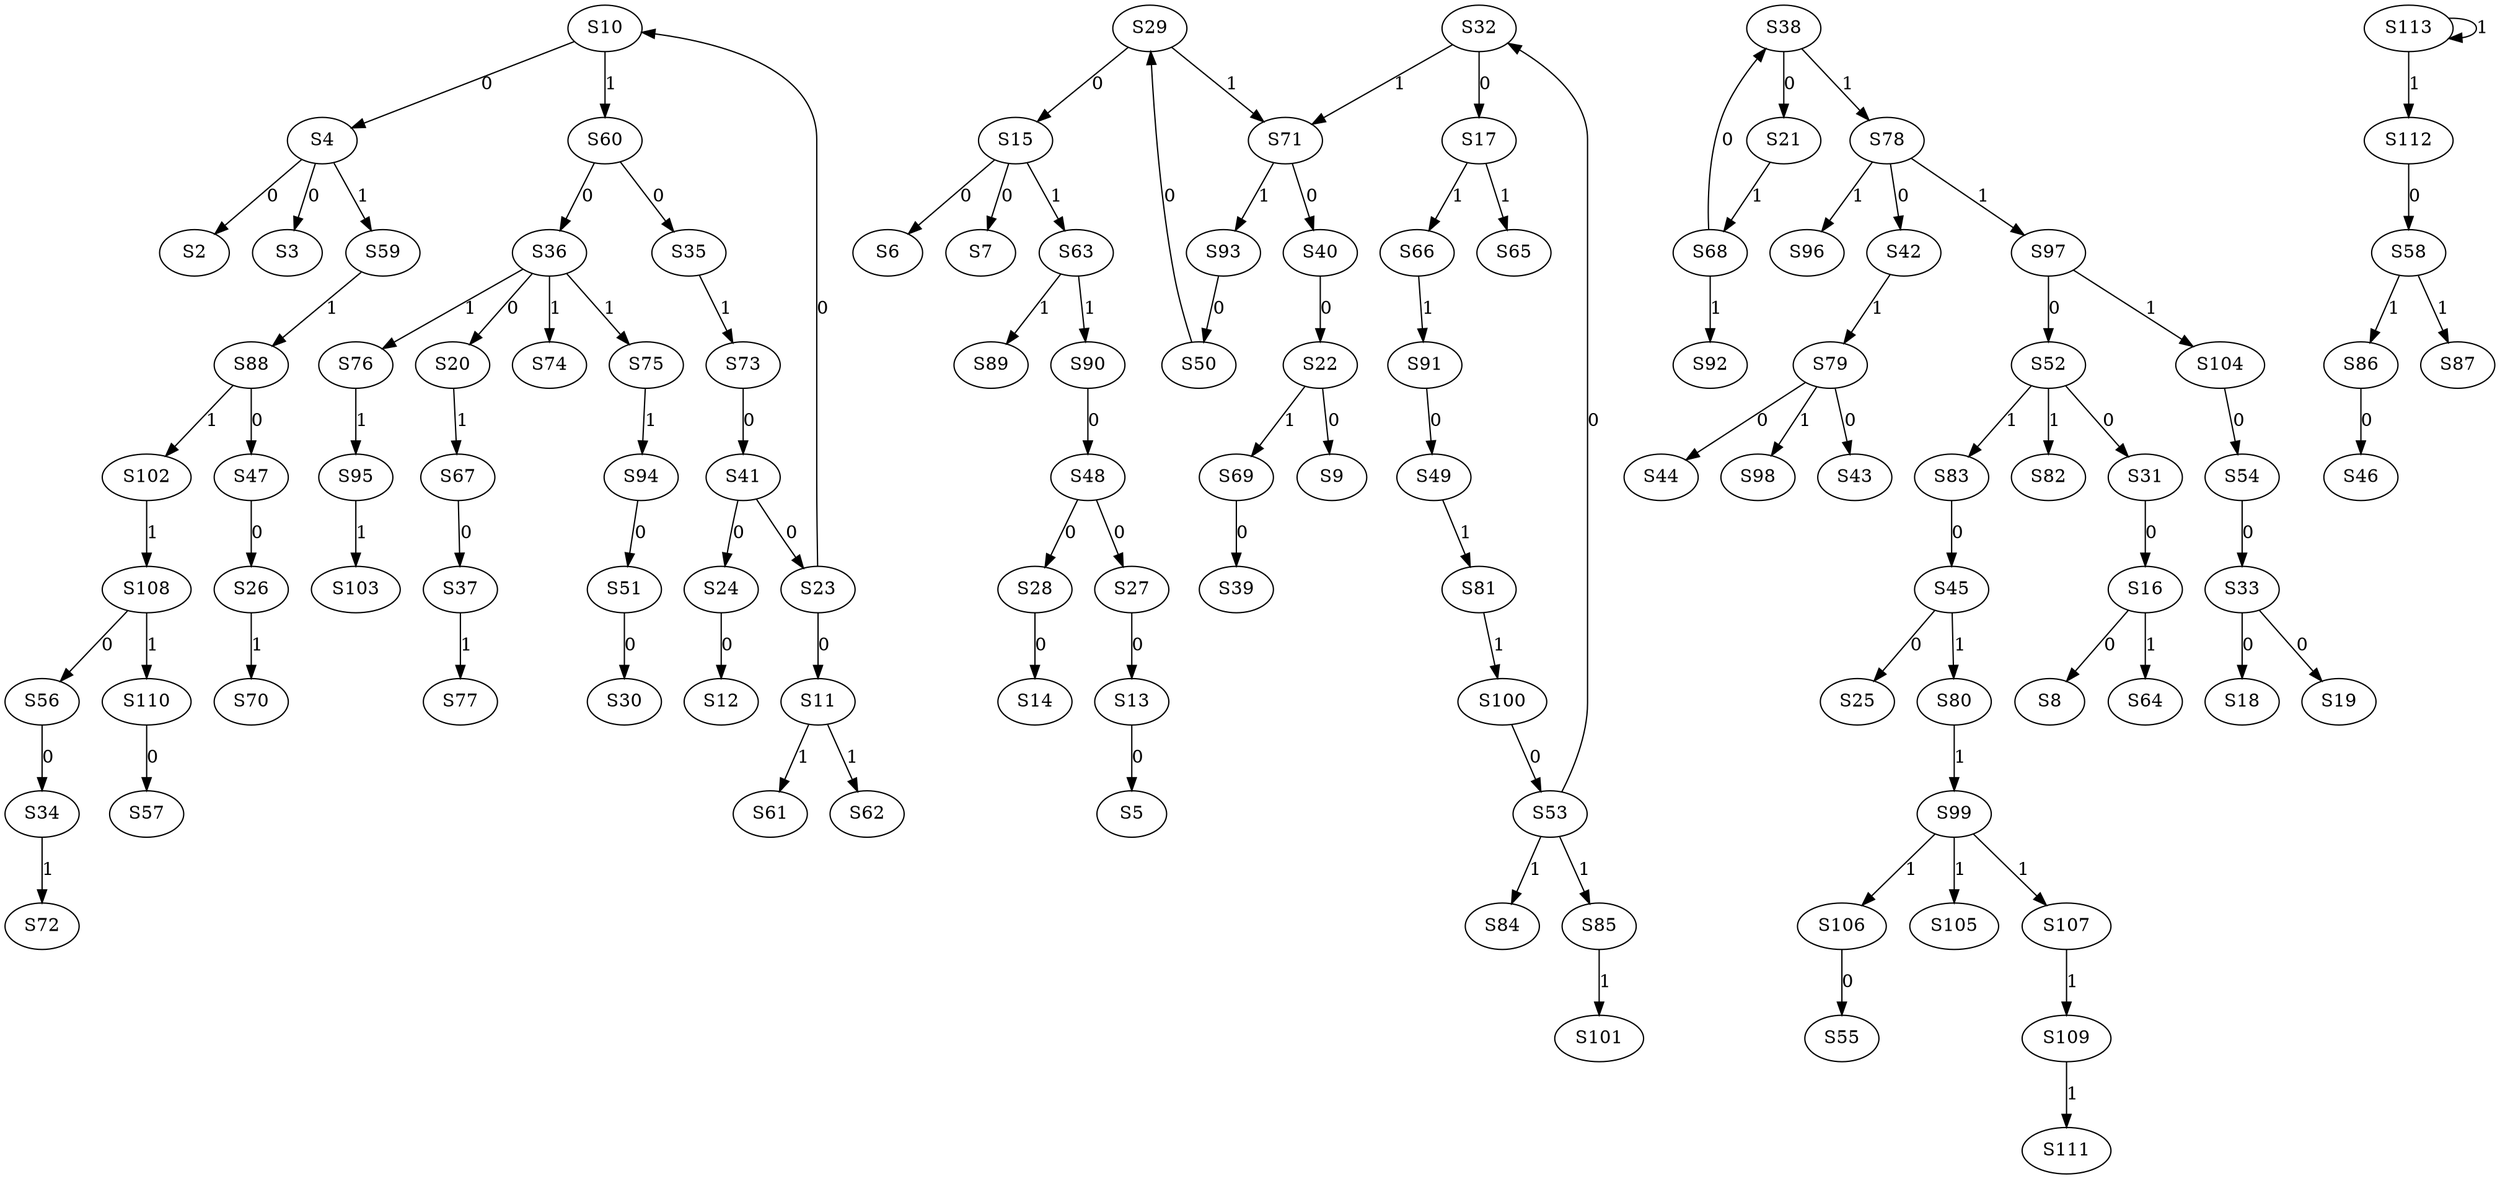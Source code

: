 strict digraph {
	S4 -> S2 [ label = 0 ];
	S4 -> S3 [ label = 0 ];
	S10 -> S4 [ label = 0 ];
	S13 -> S5 [ label = 0 ];
	S15 -> S6 [ label = 0 ];
	S15 -> S7 [ label = 0 ];
	S16 -> S8 [ label = 0 ];
	S22 -> S9 [ label = 0 ];
	S23 -> S10 [ label = 0 ];
	S23 -> S11 [ label = 0 ];
	S24 -> S12 [ label = 0 ];
	S27 -> S13 [ label = 0 ];
	S28 -> S14 [ label = 0 ];
	S29 -> S15 [ label = 0 ];
	S31 -> S16 [ label = 0 ];
	S32 -> S17 [ label = 0 ];
	S33 -> S18 [ label = 0 ];
	S33 -> S19 [ label = 0 ];
	S36 -> S20 [ label = 0 ];
	S38 -> S21 [ label = 0 ];
	S40 -> S22 [ label = 0 ];
	S41 -> S23 [ label = 0 ];
	S41 -> S24 [ label = 0 ];
	S45 -> S25 [ label = 0 ];
	S47 -> S26 [ label = 0 ];
	S48 -> S27 [ label = 0 ];
	S48 -> S28 [ label = 0 ];
	S50 -> S29 [ label = 0 ];
	S51 -> S30 [ label = 0 ];
	S52 -> S31 [ label = 0 ];
	S53 -> S32 [ label = 0 ];
	S54 -> S33 [ label = 0 ];
	S56 -> S34 [ label = 0 ];
	S60 -> S35 [ label = 0 ];
	S60 -> S36 [ label = 0 ];
	S67 -> S37 [ label = 0 ];
	S68 -> S38 [ label = 0 ];
	S69 -> S39 [ label = 0 ];
	S71 -> S40 [ label = 0 ];
	S73 -> S41 [ label = 0 ];
	S78 -> S42 [ label = 0 ];
	S79 -> S43 [ label = 0 ];
	S79 -> S44 [ label = 0 ];
	S83 -> S45 [ label = 0 ];
	S86 -> S46 [ label = 0 ];
	S88 -> S47 [ label = 0 ];
	S90 -> S48 [ label = 0 ];
	S91 -> S49 [ label = 0 ];
	S93 -> S50 [ label = 0 ];
	S94 -> S51 [ label = 0 ];
	S97 -> S52 [ label = 0 ];
	S100 -> S53 [ label = 0 ];
	S104 -> S54 [ label = 0 ];
	S106 -> S55 [ label = 0 ];
	S108 -> S56 [ label = 0 ];
	S110 -> S57 [ label = 0 ];
	S112 -> S58 [ label = 0 ];
	S4 -> S59 [ label = 1 ];
	S10 -> S60 [ label = 1 ];
	S11 -> S61 [ label = 1 ];
	S11 -> S62 [ label = 1 ];
	S15 -> S63 [ label = 1 ];
	S16 -> S64 [ label = 1 ];
	S17 -> S65 [ label = 1 ];
	S17 -> S66 [ label = 1 ];
	S20 -> S67 [ label = 1 ];
	S21 -> S68 [ label = 1 ];
	S22 -> S69 [ label = 1 ];
	S26 -> S70 [ label = 1 ];
	S29 -> S71 [ label = 1 ];
	S34 -> S72 [ label = 1 ];
	S35 -> S73 [ label = 1 ];
	S36 -> S74 [ label = 1 ];
	S36 -> S75 [ label = 1 ];
	S36 -> S76 [ label = 1 ];
	S37 -> S77 [ label = 1 ];
	S38 -> S78 [ label = 1 ];
	S42 -> S79 [ label = 1 ];
	S45 -> S80 [ label = 1 ];
	S49 -> S81 [ label = 1 ];
	S52 -> S82 [ label = 1 ];
	S52 -> S83 [ label = 1 ];
	S53 -> S84 [ label = 1 ];
	S53 -> S85 [ label = 1 ];
	S58 -> S86 [ label = 1 ];
	S58 -> S87 [ label = 1 ];
	S59 -> S88 [ label = 1 ];
	S63 -> S89 [ label = 1 ];
	S63 -> S90 [ label = 1 ];
	S66 -> S91 [ label = 1 ];
	S68 -> S92 [ label = 1 ];
	S71 -> S93 [ label = 1 ];
	S75 -> S94 [ label = 1 ];
	S76 -> S95 [ label = 1 ];
	S78 -> S96 [ label = 1 ];
	S78 -> S97 [ label = 1 ];
	S79 -> S98 [ label = 1 ];
	S80 -> S99 [ label = 1 ];
	S81 -> S100 [ label = 1 ];
	S85 -> S101 [ label = 1 ];
	S88 -> S102 [ label = 1 ];
	S95 -> S103 [ label = 1 ];
	S97 -> S104 [ label = 1 ];
	S99 -> S105 [ label = 1 ];
	S99 -> S106 [ label = 1 ];
	S99 -> S107 [ label = 1 ];
	S102 -> S108 [ label = 1 ];
	S107 -> S109 [ label = 1 ];
	S108 -> S110 [ label = 1 ];
	S109 -> S111 [ label = 1 ];
	S113 -> S112 [ label = 1 ];
	S113 -> S113 [ label = 1 ];
	S32 -> S71 [ label = 1 ];
}